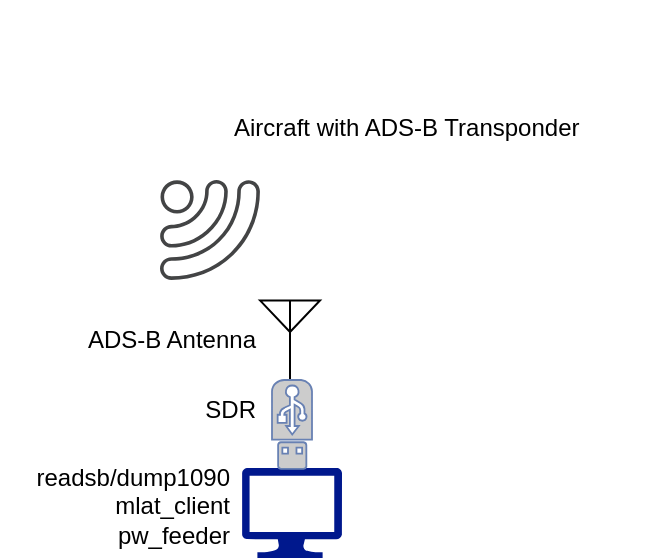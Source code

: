 <mxfile version="22.1.0" type="github">
  <diagram name="Page-1" id="iTWbd6mipeBpZk2Jp2Tz">
    <mxGraphModel dx="892" dy="388" grid="1" gridSize="10" guides="1" tooltips="1" connect="1" arrows="1" fold="1" page="1" pageScale="1" pageWidth="827" pageHeight="1169" math="0" shadow="0">
      <root>
        <mxCell id="0" />
        <mxCell id="1" parent="0" />
        <mxCell id="iywb-d-cCoqlkZep_opl-2" value="" style="sketch=0;pointerEvents=1;shadow=0;dashed=0;html=1;strokeColor=none;fillColor=#434445;aspect=fixed;labelPosition=center;verticalLabelPosition=bottom;verticalAlign=top;align=center;outlineConnect=0;shape=mxgraph.vvd.wi_fi;rotation=90;" parent="1" vertex="1">
          <mxGeometry x="90" y="100" width="50" height="50" as="geometry" />
        </mxCell>
        <mxCell id="iywb-d-cCoqlkZep_opl-3" value="" style="verticalLabelPosition=bottom;shadow=0;dashed=0;align=center;html=1;verticalAlign=top;shape=mxgraph.electrical.radio.aerial_-_antenna_2;" parent="1" vertex="1">
          <mxGeometry x="140" y="160" width="30" height="40" as="geometry" />
        </mxCell>
        <mxCell id="1zK_jm-uq4jT2fNUcjU_-1" value="" style="sketch=0;aspect=fixed;pointerEvents=1;shadow=0;dashed=0;html=1;strokeColor=none;labelPosition=center;verticalLabelPosition=bottom;verticalAlign=top;align=center;fillColor=#00188D;shape=mxgraph.azure.computer" vertex="1" parent="1">
          <mxGeometry x="131" y="244" width="50" height="45" as="geometry" />
        </mxCell>
        <mxCell id="1zK_jm-uq4jT2fNUcjU_-2" value="" style="fontColor=#0066CC;verticalAlign=top;verticalLabelPosition=bottom;labelPosition=center;align=center;html=1;outlineConnect=0;fillColor=#CCCCCC;strokeColor=#6881B3;gradientColor=none;gradientDirection=north;strokeWidth=2;shape=mxgraph.networks.usb_stick;rotation=-180;" vertex="1" parent="1">
          <mxGeometry x="146" y="200" width="20" height="44.44" as="geometry" />
        </mxCell>
        <mxCell id="1zK_jm-uq4jT2fNUcjU_-3" value="" style="shape=image;html=1;verticalAlign=top;verticalLabelPosition=bottom;labelBackgroundColor=#ffffff;imageAspect=0;aspect=fixed;image=https://cdn4.iconfinder.com/data/icons/transportation-190/1000/airline_aircraft_airport_air_airliner_airplane_airway-128.png" vertex="1" parent="1">
          <mxGeometry x="10" y="10" width="128" height="128" as="geometry" />
        </mxCell>
        <mxCell id="1zK_jm-uq4jT2fNUcjU_-4" value="Aircraft with ADS-B Transponder" style="text;strokeColor=none;align=left;fillColor=none;html=1;verticalAlign=middle;whiteSpace=wrap;rounded=0;" vertex="1" parent="1">
          <mxGeometry x="125" y="59" width="210" height="30" as="geometry" />
        </mxCell>
        <mxCell id="1zK_jm-uq4jT2fNUcjU_-5" value="ADS-B Antenna" style="text;strokeColor=none;align=right;fillColor=none;html=1;verticalAlign=middle;whiteSpace=wrap;rounded=0;" vertex="1" parent="1">
          <mxGeometry x="35" y="165" width="105" height="30" as="geometry" />
        </mxCell>
        <mxCell id="1zK_jm-uq4jT2fNUcjU_-6" value="SDR" style="text;strokeColor=none;align=right;fillColor=none;html=1;verticalAlign=middle;whiteSpace=wrap;rounded=0;" vertex="1" parent="1">
          <mxGeometry x="100" y="200" width="40" height="30" as="geometry" />
        </mxCell>
        <mxCell id="1zK_jm-uq4jT2fNUcjU_-7" value="readsb/dump1090&lt;br&gt;mlat_client&lt;br&gt;pw_feeder" style="text;strokeColor=none;align=right;fillColor=none;html=1;verticalAlign=middle;whiteSpace=wrap;rounded=0;" vertex="1" parent="1">
          <mxGeometry x="13.5" y="236.5" width="113" height="52.5" as="geometry" />
        </mxCell>
      </root>
    </mxGraphModel>
  </diagram>
</mxfile>

